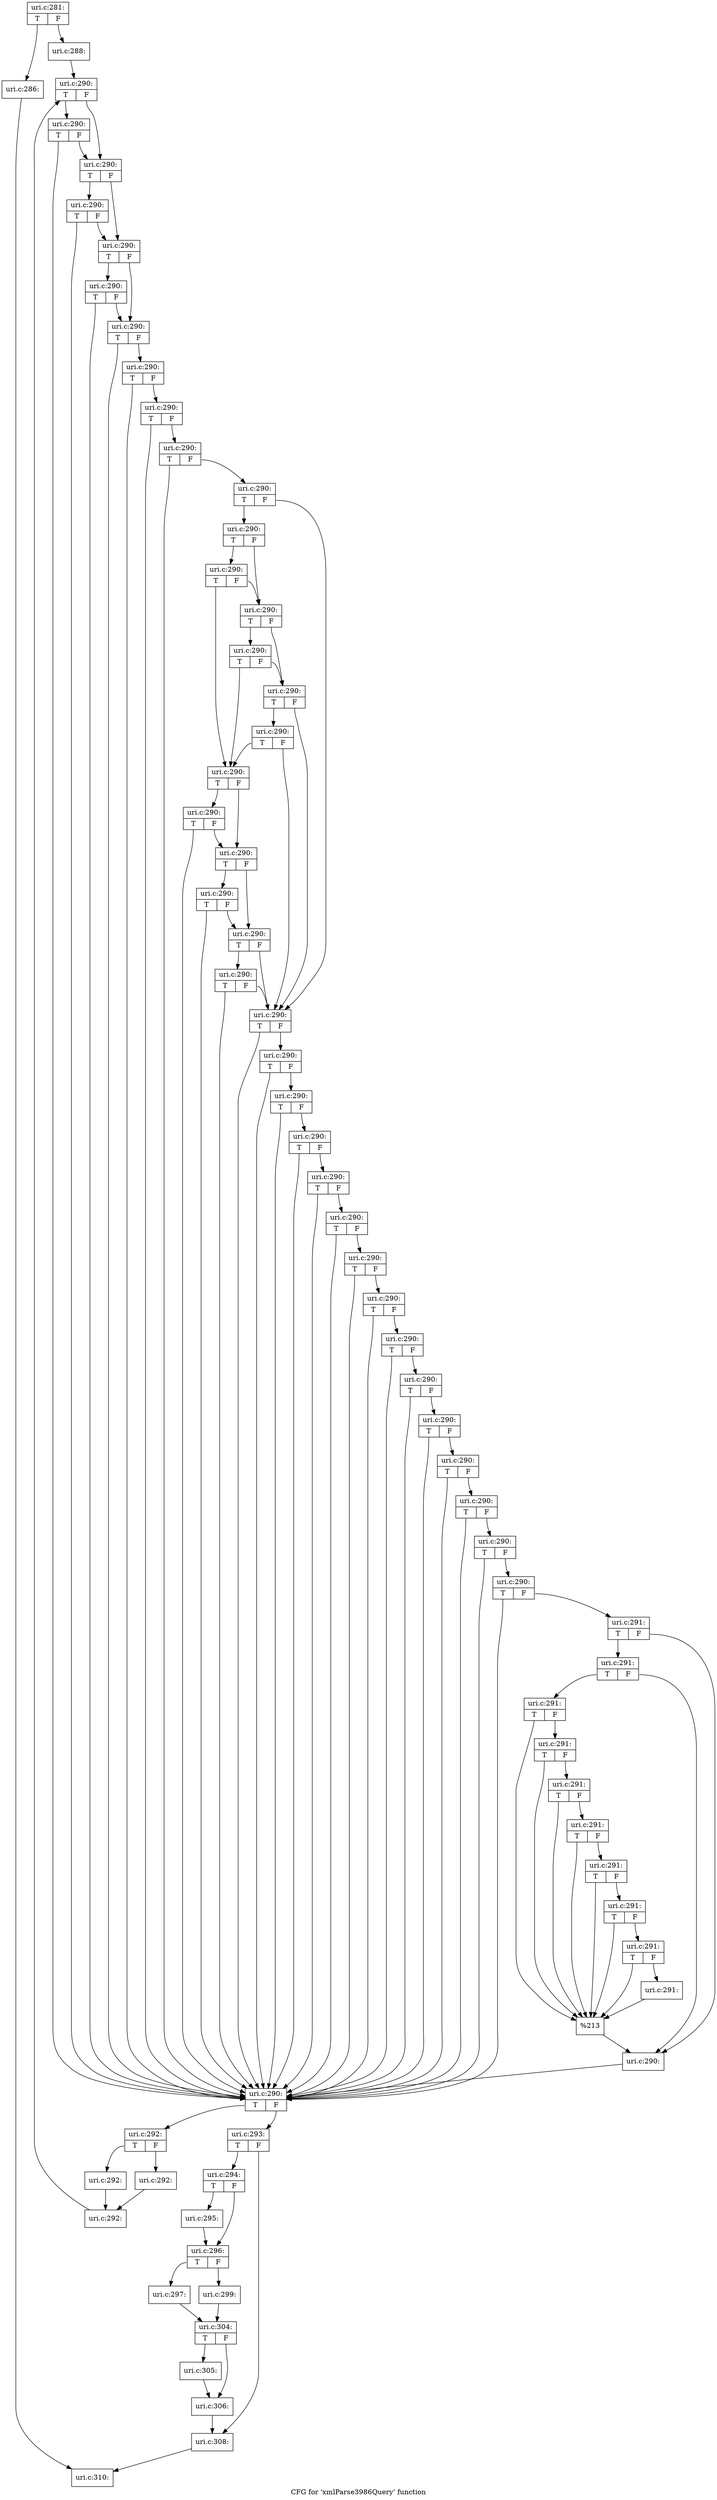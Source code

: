 digraph "CFG for 'xmlParse3986Query' function" {
	label="CFG for 'xmlParse3986Query' function";

	Node0x48a1350 [shape=record,label="{uri.c:281:|{<s0>T|<s1>F}}"];
	Node0x48a1350:s0 -> Node0x48a6f40;
	Node0x48a1350:s1 -> Node0x48a6f90;
	Node0x48a6f40 [shape=record,label="{uri.c:286:}"];
	Node0x48a6f40 -> Node0x48a6700;
	Node0x48a6f90 [shape=record,label="{uri.c:288:}"];
	Node0x48a6f90 -> Node0x48a75e0;
	Node0x48a75e0 [shape=record,label="{uri.c:290:|{<s0>T|<s1>F}}"];
	Node0x48a75e0:s0 -> Node0x48a7d70;
	Node0x48a75e0:s1 -> Node0x48a7d20;
	Node0x48a7d70 [shape=record,label="{uri.c:290:|{<s0>T|<s1>F}}"];
	Node0x48a7d70:s0 -> Node0x48a7880;
	Node0x48a7d70:s1 -> Node0x48a7d20;
	Node0x48a7d20 [shape=record,label="{uri.c:290:|{<s0>T|<s1>F}}"];
	Node0x48a7d20:s0 -> Node0x48a8280;
	Node0x48a7d20:s1 -> Node0x48a7cd0;
	Node0x48a8280 [shape=record,label="{uri.c:290:|{<s0>T|<s1>F}}"];
	Node0x48a8280:s0 -> Node0x48a7880;
	Node0x48a8280:s1 -> Node0x48a7cd0;
	Node0x48a7cd0 [shape=record,label="{uri.c:290:|{<s0>T|<s1>F}}"];
	Node0x48a7cd0:s0 -> Node0x48a8730;
	Node0x48a7cd0:s1 -> Node0x48a7c80;
	Node0x48a8730 [shape=record,label="{uri.c:290:|{<s0>T|<s1>F}}"];
	Node0x48a8730:s0 -> Node0x48a7880;
	Node0x48a8730:s1 -> Node0x48a7c80;
	Node0x48a7c80 [shape=record,label="{uri.c:290:|{<s0>T|<s1>F}}"];
	Node0x48a7c80:s0 -> Node0x48a7880;
	Node0x48a7c80:s1 -> Node0x48a7c30;
	Node0x48a7c30 [shape=record,label="{uri.c:290:|{<s0>T|<s1>F}}"];
	Node0x48a7c30:s0 -> Node0x48a7880;
	Node0x48a7c30:s1 -> Node0x48a7be0;
	Node0x48a7be0 [shape=record,label="{uri.c:290:|{<s0>T|<s1>F}}"];
	Node0x48a7be0:s0 -> Node0x48a7880;
	Node0x48a7be0:s1 -> Node0x48a7b90;
	Node0x48a7b90 [shape=record,label="{uri.c:290:|{<s0>T|<s1>F}}"];
	Node0x48a7b90:s0 -> Node0x48a7880;
	Node0x48a7b90:s1 -> Node0x48a7b40;
	Node0x48a7b40 [shape=record,label="{uri.c:290:|{<s0>T|<s1>F}}"];
	Node0x48a7b40:s0 -> Node0x48a94f0;
	Node0x48a7b40:s1 -> Node0x48a7af0;
	Node0x48a94f0 [shape=record,label="{uri.c:290:|{<s0>T|<s1>F}}"];
	Node0x48a94f0:s0 -> Node0x48a9810;
	Node0x48a94f0:s1 -> Node0x48a97c0;
	Node0x48a9810 [shape=record,label="{uri.c:290:|{<s0>T|<s1>F}}"];
	Node0x48a9810:s0 -> Node0x48a94a0;
	Node0x48a9810:s1 -> Node0x48a97c0;
	Node0x48a97c0 [shape=record,label="{uri.c:290:|{<s0>T|<s1>F}}"];
	Node0x48a97c0:s0 -> Node0x48a9de0;
	Node0x48a97c0:s1 -> Node0x48a9770;
	Node0x48a9de0 [shape=record,label="{uri.c:290:|{<s0>T|<s1>F}}"];
	Node0x48a9de0:s0 -> Node0x48a94a0;
	Node0x48a9de0:s1 -> Node0x48a9770;
	Node0x48a9770 [shape=record,label="{uri.c:290:|{<s0>T|<s1>F}}"];
	Node0x48a9770:s0 -> Node0x48aa3b0;
	Node0x48a9770:s1 -> Node0x48a7af0;
	Node0x48aa3b0 [shape=record,label="{uri.c:290:|{<s0>T|<s1>F}}"];
	Node0x48aa3b0:s0 -> Node0x48a94a0;
	Node0x48aa3b0:s1 -> Node0x48a7af0;
	Node0x48a94a0 [shape=record,label="{uri.c:290:|{<s0>T|<s1>F}}"];
	Node0x48a94a0:s0 -> Node0x48aaa20;
	Node0x48a94a0:s1 -> Node0x48aa9d0;
	Node0x48aaa20 [shape=record,label="{uri.c:290:|{<s0>T|<s1>F}}"];
	Node0x48aaa20:s0 -> Node0x48a7880;
	Node0x48aaa20:s1 -> Node0x48aa9d0;
	Node0x48aa9d0 [shape=record,label="{uri.c:290:|{<s0>T|<s1>F}}"];
	Node0x48aa9d0:s0 -> Node0x48aaff0;
	Node0x48aa9d0:s1 -> Node0x48aa980;
	Node0x48aaff0 [shape=record,label="{uri.c:290:|{<s0>T|<s1>F}}"];
	Node0x48aaff0:s0 -> Node0x48a7880;
	Node0x48aaff0:s1 -> Node0x48aa980;
	Node0x48aa980 [shape=record,label="{uri.c:290:|{<s0>T|<s1>F}}"];
	Node0x48aa980:s0 -> Node0x48ab5c0;
	Node0x48aa980:s1 -> Node0x48a7af0;
	Node0x48ab5c0 [shape=record,label="{uri.c:290:|{<s0>T|<s1>F}}"];
	Node0x48ab5c0:s0 -> Node0x48a7880;
	Node0x48ab5c0:s1 -> Node0x48a7af0;
	Node0x48a7af0 [shape=record,label="{uri.c:290:|{<s0>T|<s1>F}}"];
	Node0x48a7af0:s0 -> Node0x48a7880;
	Node0x48a7af0:s1 -> Node0x48abe60;
	Node0x48abe60 [shape=record,label="{uri.c:290:|{<s0>T|<s1>F}}"];
	Node0x48abe60:s0 -> Node0x48a7880;
	Node0x48abe60:s1 -> Node0x48abe10;
	Node0x48abe10 [shape=record,label="{uri.c:290:|{<s0>T|<s1>F}}"];
	Node0x48abe10:s0 -> Node0x48a7880;
	Node0x48abe10:s1 -> Node0x48abdc0;
	Node0x48abdc0 [shape=record,label="{uri.c:290:|{<s0>T|<s1>F}}"];
	Node0x48abdc0:s0 -> Node0x48a7880;
	Node0x48abdc0:s1 -> Node0x48abd70;
	Node0x48abd70 [shape=record,label="{uri.c:290:|{<s0>T|<s1>F}}"];
	Node0x48abd70:s0 -> Node0x48a7880;
	Node0x48abd70:s1 -> Node0x48abd20;
	Node0x48abd20 [shape=record,label="{uri.c:290:|{<s0>T|<s1>F}}"];
	Node0x48abd20:s0 -> Node0x48a7880;
	Node0x48abd20:s1 -> Node0x48abcd0;
	Node0x48abcd0 [shape=record,label="{uri.c:290:|{<s0>T|<s1>F}}"];
	Node0x48abcd0:s0 -> Node0x48a7880;
	Node0x48abcd0:s1 -> Node0x48abc80;
	Node0x48abc80 [shape=record,label="{uri.c:290:|{<s0>T|<s1>F}}"];
	Node0x48abc80:s0 -> Node0x48a7880;
	Node0x48abc80:s1 -> Node0x48abc30;
	Node0x48abc30 [shape=record,label="{uri.c:290:|{<s0>T|<s1>F}}"];
	Node0x48abc30:s0 -> Node0x48a7880;
	Node0x48abc30:s1 -> Node0x48abbe0;
	Node0x48abbe0 [shape=record,label="{uri.c:290:|{<s0>T|<s1>F}}"];
	Node0x48abbe0:s0 -> Node0x48a7880;
	Node0x48abbe0:s1 -> Node0x48abb90;
	Node0x48abb90 [shape=record,label="{uri.c:290:|{<s0>T|<s1>F}}"];
	Node0x48abb90:s0 -> Node0x48a7880;
	Node0x48abb90:s1 -> Node0x48a7aa0;
	Node0x48a7aa0 [shape=record,label="{uri.c:290:|{<s0>T|<s1>F}}"];
	Node0x48a7aa0:s0 -> Node0x48a7880;
	Node0x48a7aa0:s1 -> Node0x48a7a20;
	Node0x48a7a20 [shape=record,label="{uri.c:290:|{<s0>T|<s1>F}}"];
	Node0x48a7a20:s0 -> Node0x48a7880;
	Node0x48a7a20:s1 -> Node0x48a79a0;
	Node0x48a79a0 [shape=record,label="{uri.c:290:|{<s0>T|<s1>F}}"];
	Node0x48a79a0:s0 -> Node0x48a7880;
	Node0x48a79a0:s1 -> Node0x48a7920;
	Node0x48a7920 [shape=record,label="{uri.c:290:|{<s0>T|<s1>F}}"];
	Node0x48a7920:s0 -> Node0x48a7880;
	Node0x48a7920:s1 -> Node0x48a78d0;
	Node0x48a78d0 [shape=record,label="{uri.c:291:|{<s0>T|<s1>F}}"];
	Node0x48a78d0:s0 -> Node0x48a77b0;
	Node0x48a78d0:s1 -> Node0x48ae100;
	Node0x48a77b0 [shape=record,label="{uri.c:291:|{<s0>T|<s1>F}}"];
	Node0x48a77b0:s0 -> Node0x48a7760;
	Node0x48a77b0:s1 -> Node0x48ae100;
	Node0x48a7760 [shape=record,label="{uri.c:291:|{<s0>T|<s1>F}}"];
	Node0x48a7760:s0 -> Node0x48aec80;
	Node0x48a7760:s1 -> Node0x48aeeb0;
	Node0x48aeeb0 [shape=record,label="{uri.c:291:|{<s0>T|<s1>F}}"];
	Node0x48aeeb0:s0 -> Node0x48aec80;
	Node0x48aeeb0:s1 -> Node0x48aee60;
	Node0x48aee60 [shape=record,label="{uri.c:291:|{<s0>T|<s1>F}}"];
	Node0x48aee60:s0 -> Node0x48aec80;
	Node0x48aee60:s1 -> Node0x48aee10;
	Node0x48aee10 [shape=record,label="{uri.c:291:|{<s0>T|<s1>F}}"];
	Node0x48aee10:s0 -> Node0x48aec80;
	Node0x48aee10:s1 -> Node0x48aedc0;
	Node0x48aedc0 [shape=record,label="{uri.c:291:|{<s0>T|<s1>F}}"];
	Node0x48aedc0:s0 -> Node0x48aec80;
	Node0x48aedc0:s1 -> Node0x48aed70;
	Node0x48aed70 [shape=record,label="{uri.c:291:|{<s0>T|<s1>F}}"];
	Node0x48aed70:s0 -> Node0x48aec80;
	Node0x48aed70:s1 -> Node0x48aed20;
	Node0x48aed20 [shape=record,label="{uri.c:291:|{<s0>T|<s1>F}}"];
	Node0x48aed20:s0 -> Node0x48aec80;
	Node0x48aed20:s1 -> Node0x48aecd0;
	Node0x48aecd0 [shape=record,label="{uri.c:291:}"];
	Node0x48aecd0 -> Node0x48aec80;
	Node0x48aec80 [shape=record,label="{%213}"];
	Node0x48aec80 -> Node0x48ae100;
	Node0x48ae100 [shape=record,label="{uri.c:290:}"];
	Node0x48ae100 -> Node0x48a7880;
	Node0x48a7880 [shape=record,label="{uri.c:290:|{<s0>T|<s1>F}}"];
	Node0x48a7880:s0 -> Node0x48aebd0;
	Node0x48a7880:s1 -> Node0x48a7800;
	Node0x48aebd0 [shape=record,label="{uri.c:292:|{<s0>T|<s1>F}}"];
	Node0x48aebd0:s0 -> Node0x48affb0;
	Node0x48aebd0:s1 -> Node0x48b0520;
	Node0x48affb0 [shape=record,label="{uri.c:292:}"];
	Node0x48affb0 -> Node0x48b0570;
	Node0x48b0520 [shape=record,label="{uri.c:292:}"];
	Node0x48b0520 -> Node0x48b0570;
	Node0x48b0570 [shape=record,label="{uri.c:292:}"];
	Node0x48b0570 -> Node0x48a75e0;
	Node0x48a7800 [shape=record,label="{uri.c:293:|{<s0>T|<s1>F}}"];
	Node0x48a7800:s0 -> Node0x498ccc0;
	Node0x48a7800:s1 -> Node0x498cd10;
	Node0x498ccc0 [shape=record,label="{uri.c:294:|{<s0>T|<s1>F}}"];
	Node0x498ccc0:s0 -> Node0x498d0d0;
	Node0x498ccc0:s1 -> Node0x498d120;
	Node0x498d0d0 [shape=record,label="{uri.c:295:}"];
	Node0x498d0d0 -> Node0x498d120;
	Node0x498d120 [shape=record,label="{uri.c:296:|{<s0>T|<s1>F}}"];
	Node0x498d120:s0 -> Node0x498d850;
	Node0x498d120:s1 -> Node0x498d8f0;
	Node0x498d850 [shape=record,label="{uri.c:297:}"];
	Node0x498d850 -> Node0x498d8a0;
	Node0x498d8f0 [shape=record,label="{uri.c:299:}"];
	Node0x498d8f0 -> Node0x498d8a0;
	Node0x498d8a0 [shape=record,label="{uri.c:304:|{<s0>T|<s1>F}}"];
	Node0x498d8a0:s0 -> Node0x498ecb0;
	Node0x498d8a0:s1 -> Node0x498ed00;
	Node0x498ecb0 [shape=record,label="{uri.c:305:}"];
	Node0x498ecb0 -> Node0x498ed00;
	Node0x498ed00 [shape=record,label="{uri.c:306:}"];
	Node0x498ed00 -> Node0x498cd10;
	Node0x498cd10 [shape=record,label="{uri.c:308:}"];
	Node0x498cd10 -> Node0x48a6700;
	Node0x48a6700 [shape=record,label="{uri.c:310:}"];
}
